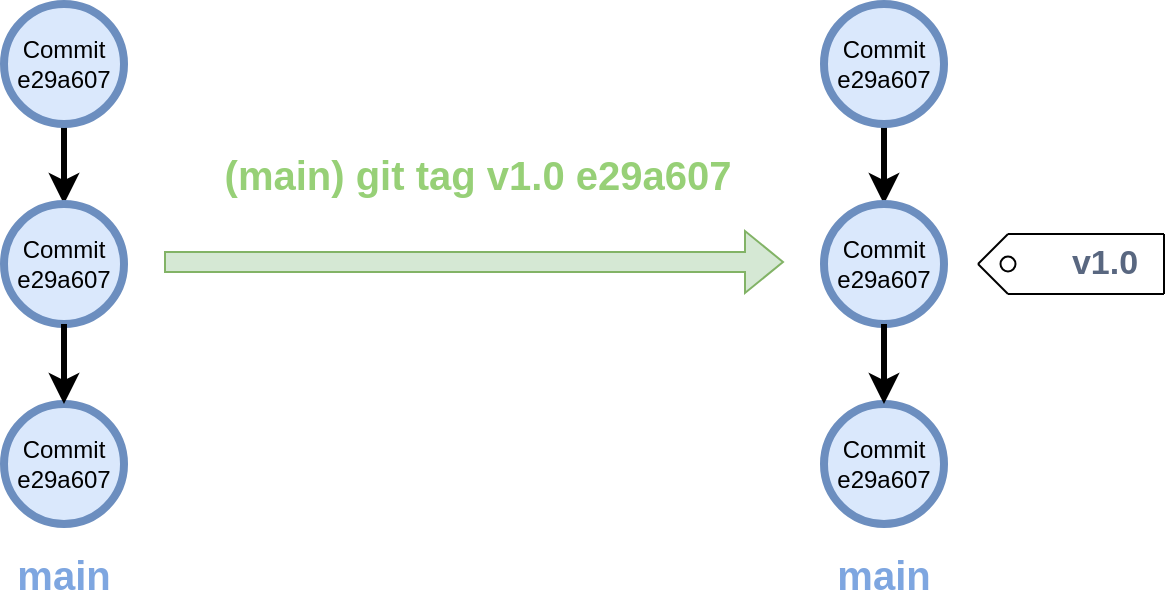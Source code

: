 <mxfile version="26.0.6">
  <diagram name="Pàgina-1" id="ANfU_E7pHBMlSpgSDisd">
    <mxGraphModel dx="2074" dy="1098" grid="1" gridSize="10" guides="1" tooltips="1" connect="1" arrows="1" fold="1" page="1" pageScale="1" pageWidth="827" pageHeight="1169" math="0" shadow="0">
      <root>
        <mxCell id="0" />
        <mxCell id="1" parent="0" />
        <mxCell id="q3OaoekdAnvkXVUmLFM6-1" value="" style="shape=flexArrow;endArrow=classic;html=1;rounded=0;fillColor=#d5e8d4;strokeColor=#82b366;" parent="1" edge="1">
          <mxGeometry width="50" height="50" relative="1" as="geometry">
            <mxPoint x="360" y="429" as="sourcePoint" />
            <mxPoint x="670" y="429" as="targetPoint" />
          </mxGeometry>
        </mxCell>
        <mxCell id="q3OaoekdAnvkXVUmLFM6-37" value="&lt;font size=&quot;1&quot; color=&quot;#97d077&quot;&gt;&lt;b style=&quot;font-size: 20px;&quot;&gt;(&lt;/b&gt;&lt;/font&gt;&lt;b style=&quot;color: rgb(151, 208, 119); font-size: 20px;&quot;&gt;main&lt;/b&gt;&lt;font size=&quot;1&quot; color=&quot;#97d077&quot;&gt;&lt;b style=&quot;font-size: 20px;&quot;&gt;) git tag v1.0 e29a607&lt;/b&gt;&lt;/font&gt;" style="text;html=1;align=center;verticalAlign=middle;whiteSpace=wrap;rounded=0;" parent="1" vertex="1">
          <mxGeometry x="380" y="370" width="274" height="30" as="geometry" />
        </mxCell>
        <mxCell id="q3OaoekdAnvkXVUmLFM6-4" value="" style="edgeStyle=orthogonalEdgeStyle;rounded=0;orthogonalLoop=1;jettySize=auto;html=1;strokeWidth=3;" parent="1" source="q3OaoekdAnvkXVUmLFM6-5" target="8oyratEurzBH8WsRDz6T-1" edge="1">
          <mxGeometry relative="1" as="geometry">
            <mxPoint x="330" y="405" as="targetPoint" />
          </mxGeometry>
        </mxCell>
        <mxCell id="q3OaoekdAnvkXVUmLFM6-5" value="Commit&lt;div&gt;e29a607&lt;/div&gt;" style="ellipse;whiteSpace=wrap;html=1;fillColor=#dae8fc;strokeColor=#6c8ebf;strokeWidth=4;" parent="1" vertex="1">
          <mxGeometry x="280" y="300" width="60" height="60" as="geometry" />
        </mxCell>
        <mxCell id="q3OaoekdAnvkXVUmLFM6-6" value="&lt;b style=&quot;color: rgb(126, 166, 224); font-size: 20px;&quot;&gt;main&lt;/b&gt;" style="text;html=1;align=center;verticalAlign=middle;whiteSpace=wrap;rounded=0;" parent="1" vertex="1">
          <mxGeometry x="280" y="570" width="60" height="30" as="geometry" />
        </mxCell>
        <mxCell id="8oyratEurzBH8WsRDz6T-1" value="Commit&lt;div&gt;e29a607&lt;/div&gt;" style="ellipse;whiteSpace=wrap;html=1;fillColor=#dae8fc;strokeColor=#6c8ebf;strokeWidth=4;" vertex="1" parent="1">
          <mxGeometry x="280" y="400" width="60" height="60" as="geometry" />
        </mxCell>
        <mxCell id="8oyratEurzBH8WsRDz6T-3" value="Commit&lt;div&gt;e29a607&lt;/div&gt;" style="ellipse;whiteSpace=wrap;html=1;fillColor=#dae8fc;strokeColor=#6c8ebf;strokeWidth=4;" vertex="1" parent="1">
          <mxGeometry x="280" y="500" width="60" height="60" as="geometry" />
        </mxCell>
        <mxCell id="8oyratEurzBH8WsRDz6T-4" value="" style="edgeStyle=orthogonalEdgeStyle;rounded=0;orthogonalLoop=1;jettySize=auto;html=1;strokeWidth=3;" edge="1" parent="1" source="8oyratEurzBH8WsRDz6T-1" target="8oyratEurzBH8WsRDz6T-3">
          <mxGeometry relative="1" as="geometry">
            <mxPoint x="320" y="370" as="sourcePoint" />
            <mxPoint x="320" y="410" as="targetPoint" />
          </mxGeometry>
        </mxCell>
        <mxCell id="8oyratEurzBH8WsRDz6T-5" value="" style="edgeStyle=orthogonalEdgeStyle;rounded=0;orthogonalLoop=1;jettySize=auto;html=1;strokeWidth=3;" edge="1" parent="1" source="8oyratEurzBH8WsRDz6T-6" target="8oyratEurzBH8WsRDz6T-8">
          <mxGeometry relative="1" as="geometry">
            <mxPoint x="740" y="405" as="targetPoint" />
          </mxGeometry>
        </mxCell>
        <mxCell id="8oyratEurzBH8WsRDz6T-6" value="Commit&lt;div&gt;e29a607&lt;/div&gt;" style="ellipse;whiteSpace=wrap;html=1;fillColor=#dae8fc;strokeColor=#6c8ebf;strokeWidth=4;" vertex="1" parent="1">
          <mxGeometry x="690" y="300" width="60" height="60" as="geometry" />
        </mxCell>
        <mxCell id="8oyratEurzBH8WsRDz6T-7" value="&lt;b style=&quot;color: rgb(126, 166, 224); font-size: 20px;&quot;&gt;main&lt;/b&gt;" style="text;html=1;align=center;verticalAlign=middle;whiteSpace=wrap;rounded=0;" vertex="1" parent="1">
          <mxGeometry x="690" y="570" width="60" height="30" as="geometry" />
        </mxCell>
        <mxCell id="8oyratEurzBH8WsRDz6T-8" value="Commit&lt;div&gt;e29a607&lt;/div&gt;" style="ellipse;whiteSpace=wrap;html=1;fillColor=#dae8fc;strokeColor=#6c8ebf;strokeWidth=4;" vertex="1" parent="1">
          <mxGeometry x="690" y="400" width="60" height="60" as="geometry" />
        </mxCell>
        <mxCell id="8oyratEurzBH8WsRDz6T-9" value="Commit&lt;div&gt;e29a607&lt;/div&gt;" style="ellipse;whiteSpace=wrap;html=1;fillColor=#dae8fc;strokeColor=#6c8ebf;strokeWidth=4;" vertex="1" parent="1">
          <mxGeometry x="690" y="500" width="60" height="60" as="geometry" />
        </mxCell>
        <mxCell id="8oyratEurzBH8WsRDz6T-10" value="" style="edgeStyle=orthogonalEdgeStyle;rounded=0;orthogonalLoop=1;jettySize=auto;html=1;strokeWidth=3;" edge="1" parent="1" source="8oyratEurzBH8WsRDz6T-8" target="8oyratEurzBH8WsRDz6T-9">
          <mxGeometry relative="1" as="geometry">
            <mxPoint x="730" y="370" as="sourcePoint" />
            <mxPoint x="730" y="410" as="targetPoint" />
          </mxGeometry>
        </mxCell>
        <mxCell id="8oyratEurzBH8WsRDz6T-23" value="v1.0" style="dashed=0;html=1;fillColor=none;strokeColor=none;align=center;rounded=1;arcSize=10;fontColor=#596780;fontStyle=1;fontSize=17;shadow=0" vertex="1" parent="1">
          <mxGeometry x="800" y="420" width="60" height="20" as="geometry" />
        </mxCell>
        <mxCell id="8oyratEurzBH8WsRDz6T-15" value="" style="endArrow=none;html=1;rounded=0;" edge="1" parent="1">
          <mxGeometry width="50" height="50" relative="1" as="geometry">
            <mxPoint x="782" y="415" as="sourcePoint" />
            <mxPoint x="860" y="415" as="targetPoint" />
          </mxGeometry>
        </mxCell>
        <mxCell id="8oyratEurzBH8WsRDz6T-16" value="" style="endArrow=none;html=1;rounded=0;" edge="1" parent="1">
          <mxGeometry width="50" height="50" relative="1" as="geometry">
            <mxPoint x="782" y="445" as="sourcePoint" />
            <mxPoint x="860" y="445" as="targetPoint" />
          </mxGeometry>
        </mxCell>
        <mxCell id="8oyratEurzBH8WsRDz6T-17" value="" style="endArrow=none;html=1;rounded=0;" edge="1" parent="1">
          <mxGeometry width="50" height="50" relative="1" as="geometry">
            <mxPoint x="767" y="430" as="sourcePoint" />
            <mxPoint x="782" y="415" as="targetPoint" />
          </mxGeometry>
        </mxCell>
        <mxCell id="8oyratEurzBH8WsRDz6T-18" value="" style="endArrow=none;html=1;rounded=0;" edge="1" parent="1">
          <mxGeometry width="50" height="50" relative="1" as="geometry">
            <mxPoint x="767" y="430" as="sourcePoint" />
            <mxPoint x="782" y="445" as="targetPoint" />
          </mxGeometry>
        </mxCell>
        <mxCell id="8oyratEurzBH8WsRDz6T-19" value="" style="endArrow=none;html=1;rounded=0;" edge="1" parent="1">
          <mxGeometry width="50" height="50" relative="1" as="geometry">
            <mxPoint x="860" y="415" as="sourcePoint" />
            <mxPoint x="860" y="445" as="targetPoint" />
          </mxGeometry>
        </mxCell>
        <mxCell id="8oyratEurzBH8WsRDz6T-20" value="" style="ellipse;whiteSpace=wrap;html=1;" vertex="1" parent="1">
          <mxGeometry x="778.25" y="426.25" width="7.5" height="7.5" as="geometry" />
        </mxCell>
      </root>
    </mxGraphModel>
  </diagram>
</mxfile>
